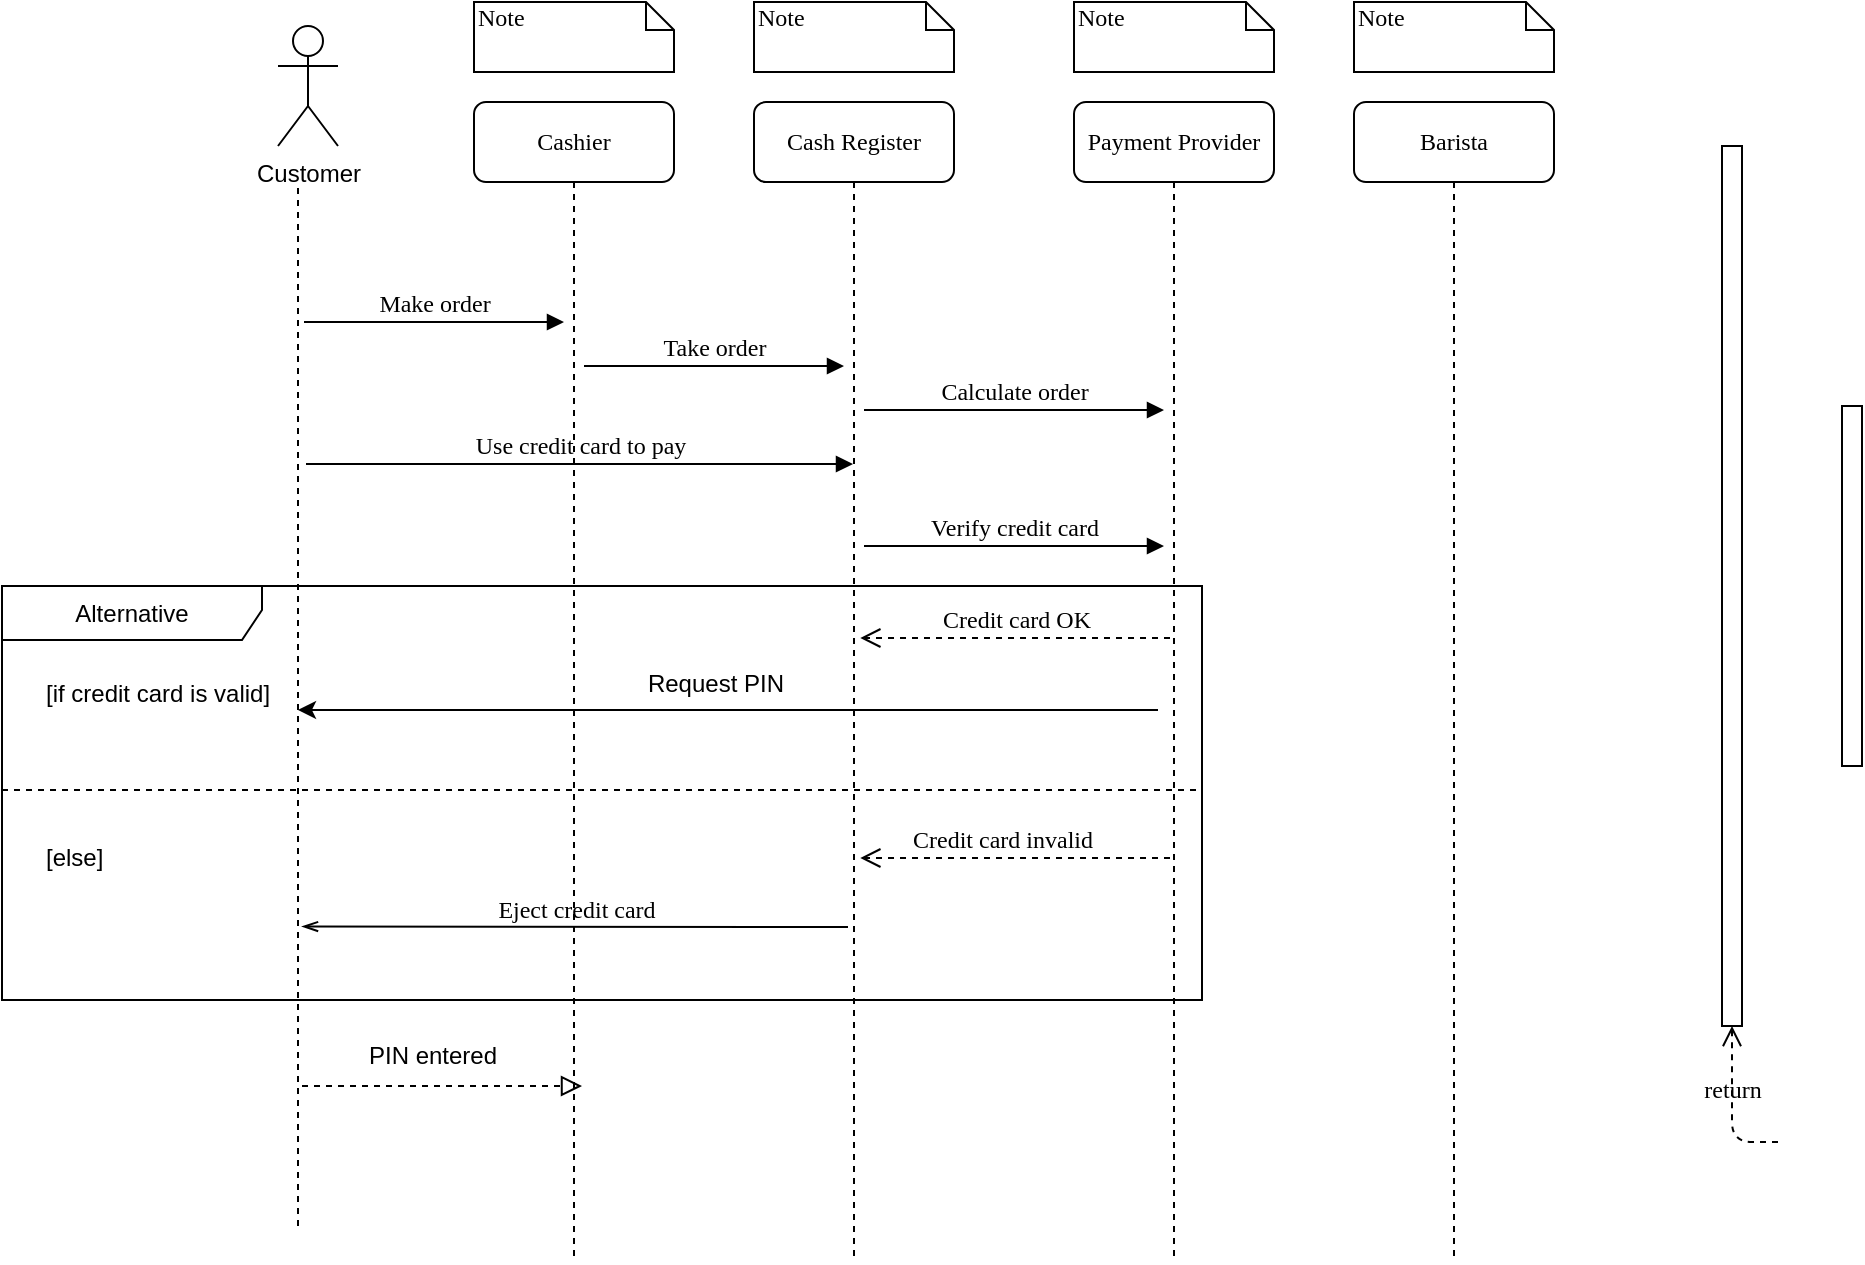 <mxfile version="26.2.14">
  <diagram name="Page-1" id="13e1069c-82ec-6db2-03f1-153e76fe0fe0">
    <mxGraphModel dx="1274" dy="653" grid="1" gridSize="10" guides="1" tooltips="1" connect="1" arrows="1" fold="1" page="1" pageScale="1" pageWidth="1100" pageHeight="850" background="none" math="0" shadow="0">
      <root>
        <mxCell id="0" />
        <mxCell id="1" parent="0" />
        <mxCell id="7baba1c4bc27f4b0-2" value="Cash Register" style="shape=umlLifeline;perimeter=lifelinePerimeter;whiteSpace=wrap;html=1;container=1;collapsible=0;recursiveResize=0;outlineConnect=0;rounded=1;shadow=0;comic=0;labelBackgroundColor=none;strokeWidth=1;fontFamily=Verdana;fontSize=12;align=center;" parent="1" vertex="1">
          <mxGeometry x="406" y="138" width="100" height="580" as="geometry" />
        </mxCell>
        <mxCell id="802l4Ufk_lqTuoDWVHih-7" value="Take order" style="html=1;verticalAlign=bottom;endArrow=block;entryX=0;entryY=0;labelBackgroundColor=none;fontFamily=Verdana;fontSize=12;edgeStyle=elbowEdgeStyle;elbow=vertical;" edge="1" parent="7baba1c4bc27f4b0-2">
          <mxGeometry relative="1" as="geometry">
            <mxPoint x="-85" y="132" as="sourcePoint" />
            <mxPoint x="45" y="132" as="targetPoint" />
          </mxGeometry>
        </mxCell>
        <mxCell id="7baba1c4bc27f4b0-3" value="Payment Provider" style="shape=umlLifeline;perimeter=lifelinePerimeter;whiteSpace=wrap;html=1;container=1;collapsible=0;recursiveResize=0;outlineConnect=0;rounded=1;shadow=0;comic=0;labelBackgroundColor=none;strokeWidth=1;fontFamily=Verdana;fontSize=12;align=center;" parent="1" vertex="1">
          <mxGeometry x="566" y="138" width="100" height="580" as="geometry" />
        </mxCell>
        <mxCell id="7baba1c4bc27f4b0-4" value="Barista" style="shape=umlLifeline;perimeter=lifelinePerimeter;whiteSpace=wrap;html=1;container=1;collapsible=0;recursiveResize=0;outlineConnect=0;rounded=1;shadow=0;comic=0;labelBackgroundColor=none;strokeWidth=1;fontFamily=Verdana;fontSize=12;align=center;" parent="1" vertex="1">
          <mxGeometry x="706" y="138" width="100" height="580" as="geometry" />
        </mxCell>
        <mxCell id="7baba1c4bc27f4b0-8" value="Cashier" style="shape=umlLifeline;perimeter=lifelinePerimeter;whiteSpace=wrap;html=1;container=1;collapsible=0;recursiveResize=0;outlineConnect=0;rounded=1;shadow=0;comic=0;labelBackgroundColor=none;strokeWidth=1;fontFamily=Verdana;fontSize=12;align=center;" parent="1" vertex="1">
          <mxGeometry x="266" y="138" width="100" height="580" as="geometry" />
        </mxCell>
        <mxCell id="802l4Ufk_lqTuoDWVHih-6" value="Make order" style="html=1;verticalAlign=bottom;endArrow=block;entryX=0;entryY=0;labelBackgroundColor=none;fontFamily=Verdana;fontSize=12;edgeStyle=elbowEdgeStyle;elbow=vertical;" edge="1" parent="7baba1c4bc27f4b0-8">
          <mxGeometry relative="1" as="geometry">
            <mxPoint x="-85" y="110" as="sourcePoint" />
            <mxPoint x="45" y="110" as="targetPoint" />
          </mxGeometry>
        </mxCell>
        <mxCell id="802l4Ufk_lqTuoDWVHih-5" value="" style="endArrow=none;dashed=1;html=1;rounded=0;" edge="1" parent="7baba1c4bc27f4b0-8">
          <mxGeometry width="50" height="50" relative="1" as="geometry">
            <mxPoint x="-88" y="562" as="sourcePoint" />
            <mxPoint x="-88" y="42" as="targetPoint" />
          </mxGeometry>
        </mxCell>
        <mxCell id="802l4Ufk_lqTuoDWVHih-15" value="Use credit card to pay" style="html=1;verticalAlign=bottom;endArrow=block;labelBackgroundColor=none;fontFamily=Verdana;fontSize=12;edgeStyle=elbowEdgeStyle;elbow=vertical;" edge="1" parent="7baba1c4bc27f4b0-8" target="7baba1c4bc27f4b0-2">
          <mxGeometry relative="1" as="geometry">
            <mxPoint x="-84" y="181" as="sourcePoint" />
            <mxPoint x="46" y="181" as="targetPoint" />
          </mxGeometry>
        </mxCell>
        <mxCell id="7baba1c4bc27f4b0-16" value="" style="html=1;points=[];perimeter=orthogonalPerimeter;rounded=0;shadow=0;comic=0;labelBackgroundColor=none;strokeWidth=1;fontFamily=Verdana;fontSize=12;align=center;" parent="1" vertex="1">
          <mxGeometry x="950" y="290" width="10" height="180" as="geometry" />
        </mxCell>
        <mxCell id="7baba1c4bc27f4b0-21" value="Credit card OK" style="html=1;verticalAlign=bottom;endArrow=open;dashed=1;endSize=8;labelBackgroundColor=none;fontFamily=Verdana;fontSize=12;edgeStyle=elbowEdgeStyle;elbow=vertical;" parent="1" edge="1">
          <mxGeometry x="0.001" relative="1" as="geometry">
            <mxPoint x="459.155" y="406" as="targetPoint" />
            <Array as="points">
              <mxPoint x="558" y="406" />
              <mxPoint x="588" y="406" />
            </Array>
            <mxPoint x="614" y="406" as="sourcePoint" />
            <mxPoint as="offset" />
          </mxGeometry>
        </mxCell>
        <mxCell id="7baba1c4bc27f4b0-30" value="return" style="html=1;verticalAlign=bottom;endArrow=open;dashed=1;endSize=8;labelBackgroundColor=none;fontFamily=Verdana;fontSize=12;edgeStyle=elbowEdgeStyle;elbow=vertical;" parent="1" target="7baba1c4bc27f4b0-9" edge="1">
          <mxGeometry relative="1" as="geometry">
            <mxPoint x="848" y="684" as="targetPoint" />
            <Array as="points">
              <mxPoint x="618" y="658" />
            </Array>
            <mxPoint x="918" y="658" as="sourcePoint" />
          </mxGeometry>
        </mxCell>
        <mxCell id="7baba1c4bc27f4b0-14" value="Calculate order" style="html=1;verticalAlign=bottom;endArrow=block;entryX=0;entryY=0;labelBackgroundColor=none;fontFamily=Verdana;fontSize=12;edgeStyle=elbowEdgeStyle;elbow=vertical;" parent="1" edge="1">
          <mxGeometry relative="1" as="geometry">
            <mxPoint x="461" y="292" as="sourcePoint" />
            <mxPoint x="611" y="292" as="targetPoint" />
          </mxGeometry>
        </mxCell>
        <mxCell id="7baba1c4bc27f4b0-40" value="Note" style="shape=note;whiteSpace=wrap;html=1;size=14;verticalAlign=top;align=left;spacingTop=-6;rounded=0;shadow=0;comic=0;labelBackgroundColor=none;strokeWidth=1;fontFamily=Verdana;fontSize=12" parent="1" vertex="1">
          <mxGeometry x="266" y="88" width="100" height="35" as="geometry" />
        </mxCell>
        <mxCell id="7baba1c4bc27f4b0-41" value="Note" style="shape=note;whiteSpace=wrap;html=1;size=14;verticalAlign=top;align=left;spacingTop=-6;rounded=0;shadow=0;comic=0;labelBackgroundColor=none;strokeWidth=1;fontFamily=Verdana;fontSize=12" parent="1" vertex="1">
          <mxGeometry x="406" y="88" width="100" height="35" as="geometry" />
        </mxCell>
        <mxCell id="7baba1c4bc27f4b0-42" value="Note" style="shape=note;whiteSpace=wrap;html=1;size=14;verticalAlign=top;align=left;spacingTop=-6;rounded=0;shadow=0;comic=0;labelBackgroundColor=none;strokeWidth=1;fontFamily=Verdana;fontSize=12" parent="1" vertex="1">
          <mxGeometry x="566" y="88" width="100" height="35" as="geometry" />
        </mxCell>
        <mxCell id="7baba1c4bc27f4b0-43" value="Note" style="shape=note;whiteSpace=wrap;html=1;size=14;verticalAlign=top;align=left;spacingTop=-6;rounded=0;shadow=0;comic=0;labelBackgroundColor=none;strokeWidth=1;fontFamily=Verdana;fontSize=12" parent="1" vertex="1">
          <mxGeometry x="706" y="88" width="100" height="35" as="geometry" />
        </mxCell>
        <mxCell id="802l4Ufk_lqTuoDWVHih-2" value="Customer" style="shape=umlActor;verticalLabelPosition=bottom;verticalAlign=top;html=1;outlineConnect=0;" vertex="1" parent="1">
          <mxGeometry x="168" y="100" width="30" height="60" as="geometry" />
        </mxCell>
        <mxCell id="802l4Ufk_lqTuoDWVHih-8" value="" style="endArrow=classic;html=1;rounded=0;" edge="1" parent="1">
          <mxGeometry width="50" height="50" relative="1" as="geometry">
            <mxPoint x="608" y="442" as="sourcePoint" />
            <mxPoint x="178" y="442" as="targetPoint" />
          </mxGeometry>
        </mxCell>
        <mxCell id="802l4Ufk_lqTuoDWVHih-11" value="Request PIN" style="text;html=1;align=center;verticalAlign=middle;whiteSpace=wrap;rounded=0;" vertex="1" parent="1">
          <mxGeometry x="348" y="414" width="78" height="30" as="geometry" />
        </mxCell>
        <mxCell id="802l4Ufk_lqTuoDWVHih-12" value="Alternative" style="shape=umlFrame;whiteSpace=wrap;html=1;pointerEvents=0;recursiveResize=0;container=1;collapsible=0;width=130;height=27;" vertex="1" parent="1">
          <mxGeometry x="30" y="380" width="600" height="207" as="geometry" />
        </mxCell>
        <mxCell id="802l4Ufk_lqTuoDWVHih-13" value="[if credit card is valid]" style="text;html=1;" vertex="1" parent="802l4Ufk_lqTuoDWVHih-12">
          <mxGeometry width="100" height="20" relative="1" as="geometry">
            <mxPoint x="20" y="40" as="offset" />
          </mxGeometry>
        </mxCell>
        <mxCell id="802l4Ufk_lqTuoDWVHih-14" value="[else]" style="line;strokeWidth=1;dashed=1;labelPosition=center;verticalLabelPosition=bottom;align=left;verticalAlign=top;spacingLeft=20;spacingTop=15;html=1;whiteSpace=wrap;" vertex="1" parent="802l4Ufk_lqTuoDWVHih-12">
          <mxGeometry y="97" width="600" height="10" as="geometry" />
        </mxCell>
        <mxCell id="802l4Ufk_lqTuoDWVHih-19" value="Eject credit card" style="html=1;verticalAlign=bottom;endArrow=none;labelBackgroundColor=none;fontFamily=Verdana;fontSize=12;edgeStyle=elbowEdgeStyle;elbow=vertical;startFill=0;startArrow=openThin;" edge="1" parent="802l4Ufk_lqTuoDWVHih-12">
          <mxGeometry relative="1" as="geometry">
            <mxPoint x="150" y="170.25" as="sourcePoint" />
            <mxPoint x="423" y="170.25" as="targetPoint" />
          </mxGeometry>
        </mxCell>
        <mxCell id="7baba1c4bc27f4b0-9" value="" style="html=1;points=[];perimeter=orthogonalPerimeter;rounded=0;shadow=0;comic=0;labelBackgroundColor=none;strokeWidth=1;fontFamily=Verdana;fontSize=12;align=center;" parent="1" vertex="1">
          <mxGeometry x="890" y="160" width="10" height="440" as="geometry" />
        </mxCell>
        <mxCell id="802l4Ufk_lqTuoDWVHih-16" value="Verify credit card" style="html=1;verticalAlign=bottom;endArrow=block;entryX=0;entryY=0;labelBackgroundColor=none;fontFamily=Verdana;fontSize=12;edgeStyle=elbowEdgeStyle;elbow=horizontal;" edge="1" parent="1">
          <mxGeometry relative="1" as="geometry">
            <mxPoint x="461" y="360" as="sourcePoint" />
            <mxPoint x="611" y="360" as="targetPoint" />
          </mxGeometry>
        </mxCell>
        <mxCell id="802l4Ufk_lqTuoDWVHih-17" value="Credit card invalid" style="html=1;verticalAlign=bottom;endArrow=open;dashed=1;endSize=8;labelBackgroundColor=none;fontFamily=Verdana;fontSize=12;edgeStyle=elbowEdgeStyle;elbow=vertical;" edge="1" parent="1">
          <mxGeometry x="0.085" relative="1" as="geometry">
            <mxPoint x="459.155" y="516" as="targetPoint" />
            <Array as="points">
              <mxPoint x="558" y="516" />
              <mxPoint x="588" y="516" />
            </Array>
            <mxPoint x="614" y="516" as="sourcePoint" />
            <mxPoint as="offset" />
          </mxGeometry>
        </mxCell>
        <mxCell id="802l4Ufk_lqTuoDWVHih-21" value="PIN entered" style="text;html=1;align=center;verticalAlign=middle;resizable=0;points=[];autosize=1;strokeColor=none;fillColor=none;" vertex="1" parent="1">
          <mxGeometry x="200" y="600" width="90" height="30" as="geometry" />
        </mxCell>
        <mxCell id="802l4Ufk_lqTuoDWVHih-20" value="" style="endArrow=block;startArrow=none;endFill=0;startFill=0;endSize=8;html=1;verticalAlign=bottom;dashed=1;labelBackgroundColor=none;rounded=0;" edge="1" parent="1">
          <mxGeometry width="160" relative="1" as="geometry">
            <mxPoint x="180" y="630" as="sourcePoint" />
            <mxPoint x="320" y="630" as="targetPoint" />
          </mxGeometry>
        </mxCell>
      </root>
    </mxGraphModel>
  </diagram>
</mxfile>
